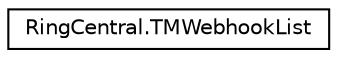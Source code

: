 digraph "Graphical Class Hierarchy"
{
 // LATEX_PDF_SIZE
  edge [fontname="Helvetica",fontsize="10",labelfontname="Helvetica",labelfontsize="10"];
  node [fontname="Helvetica",fontsize="10",shape=record];
  rankdir="LR";
  Node0 [label="RingCentral.TMWebhookList",height=0.2,width=0.4,color="black", fillcolor="white", style="filled",URL="$classRingCentral_1_1TMWebhookList.html",tooltip=" "];
}
